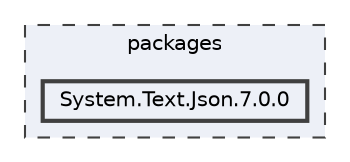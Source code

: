 digraph "packages/System.Text.Json.7.0.0"
{
 // LATEX_PDF_SIZE
  bgcolor="transparent";
  edge [fontname=Helvetica,fontsize=10,labelfontname=Helvetica,labelfontsize=10];
  node [fontname=Helvetica,fontsize=10,shape=box,height=0.2,width=0.4];
  compound=true
  subgraph clusterdir_93501a11e921083efbd154e0cdff5f10 {
    graph [ bgcolor="#edf0f7", pencolor="grey25", label="packages", fontname=Helvetica,fontsize=10 style="filled,dashed", URL="dir_93501a11e921083efbd154e0cdff5f10.html",tooltip=""]
  dir_99f67eeef00aa2e630399d3d3478fe12 [label="System.Text.Json.7.0.0", fillcolor="#edf0f7", color="grey25", style="filled,bold", URL="dir_99f67eeef00aa2e630399d3d3478fe12.html",tooltip=""];
  }
}

